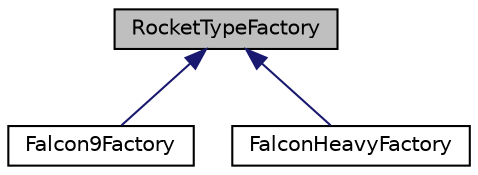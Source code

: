digraph "RocketTypeFactory"
{
 // LATEX_PDF_SIZE
  edge [fontname="Helvetica",fontsize="10",labelfontname="Helvetica",labelfontsize="10"];
  node [fontname="Helvetica",fontsize="10",shape=record];
  Node1 [label="RocketTypeFactory",height=0.2,width=0.4,color="black", fillcolor="grey75", style="filled", fontcolor="black",tooltip=" "];
  Node1 -> Node2 [dir="back",color="midnightblue",fontsize="10",style="solid",fontname="Helvetica"];
  Node2 [label="Falcon9Factory",height=0.2,width=0.4,color="black", fillcolor="white", style="filled",URL="$classFalcon9Factory.html",tooltip=" "];
  Node1 -> Node3 [dir="back",color="midnightblue",fontsize="10",style="solid",fontname="Helvetica"];
  Node3 [label="FalconHeavyFactory",height=0.2,width=0.4,color="black", fillcolor="white", style="filled",URL="$classFalconHeavyFactory.html",tooltip=" "];
}
